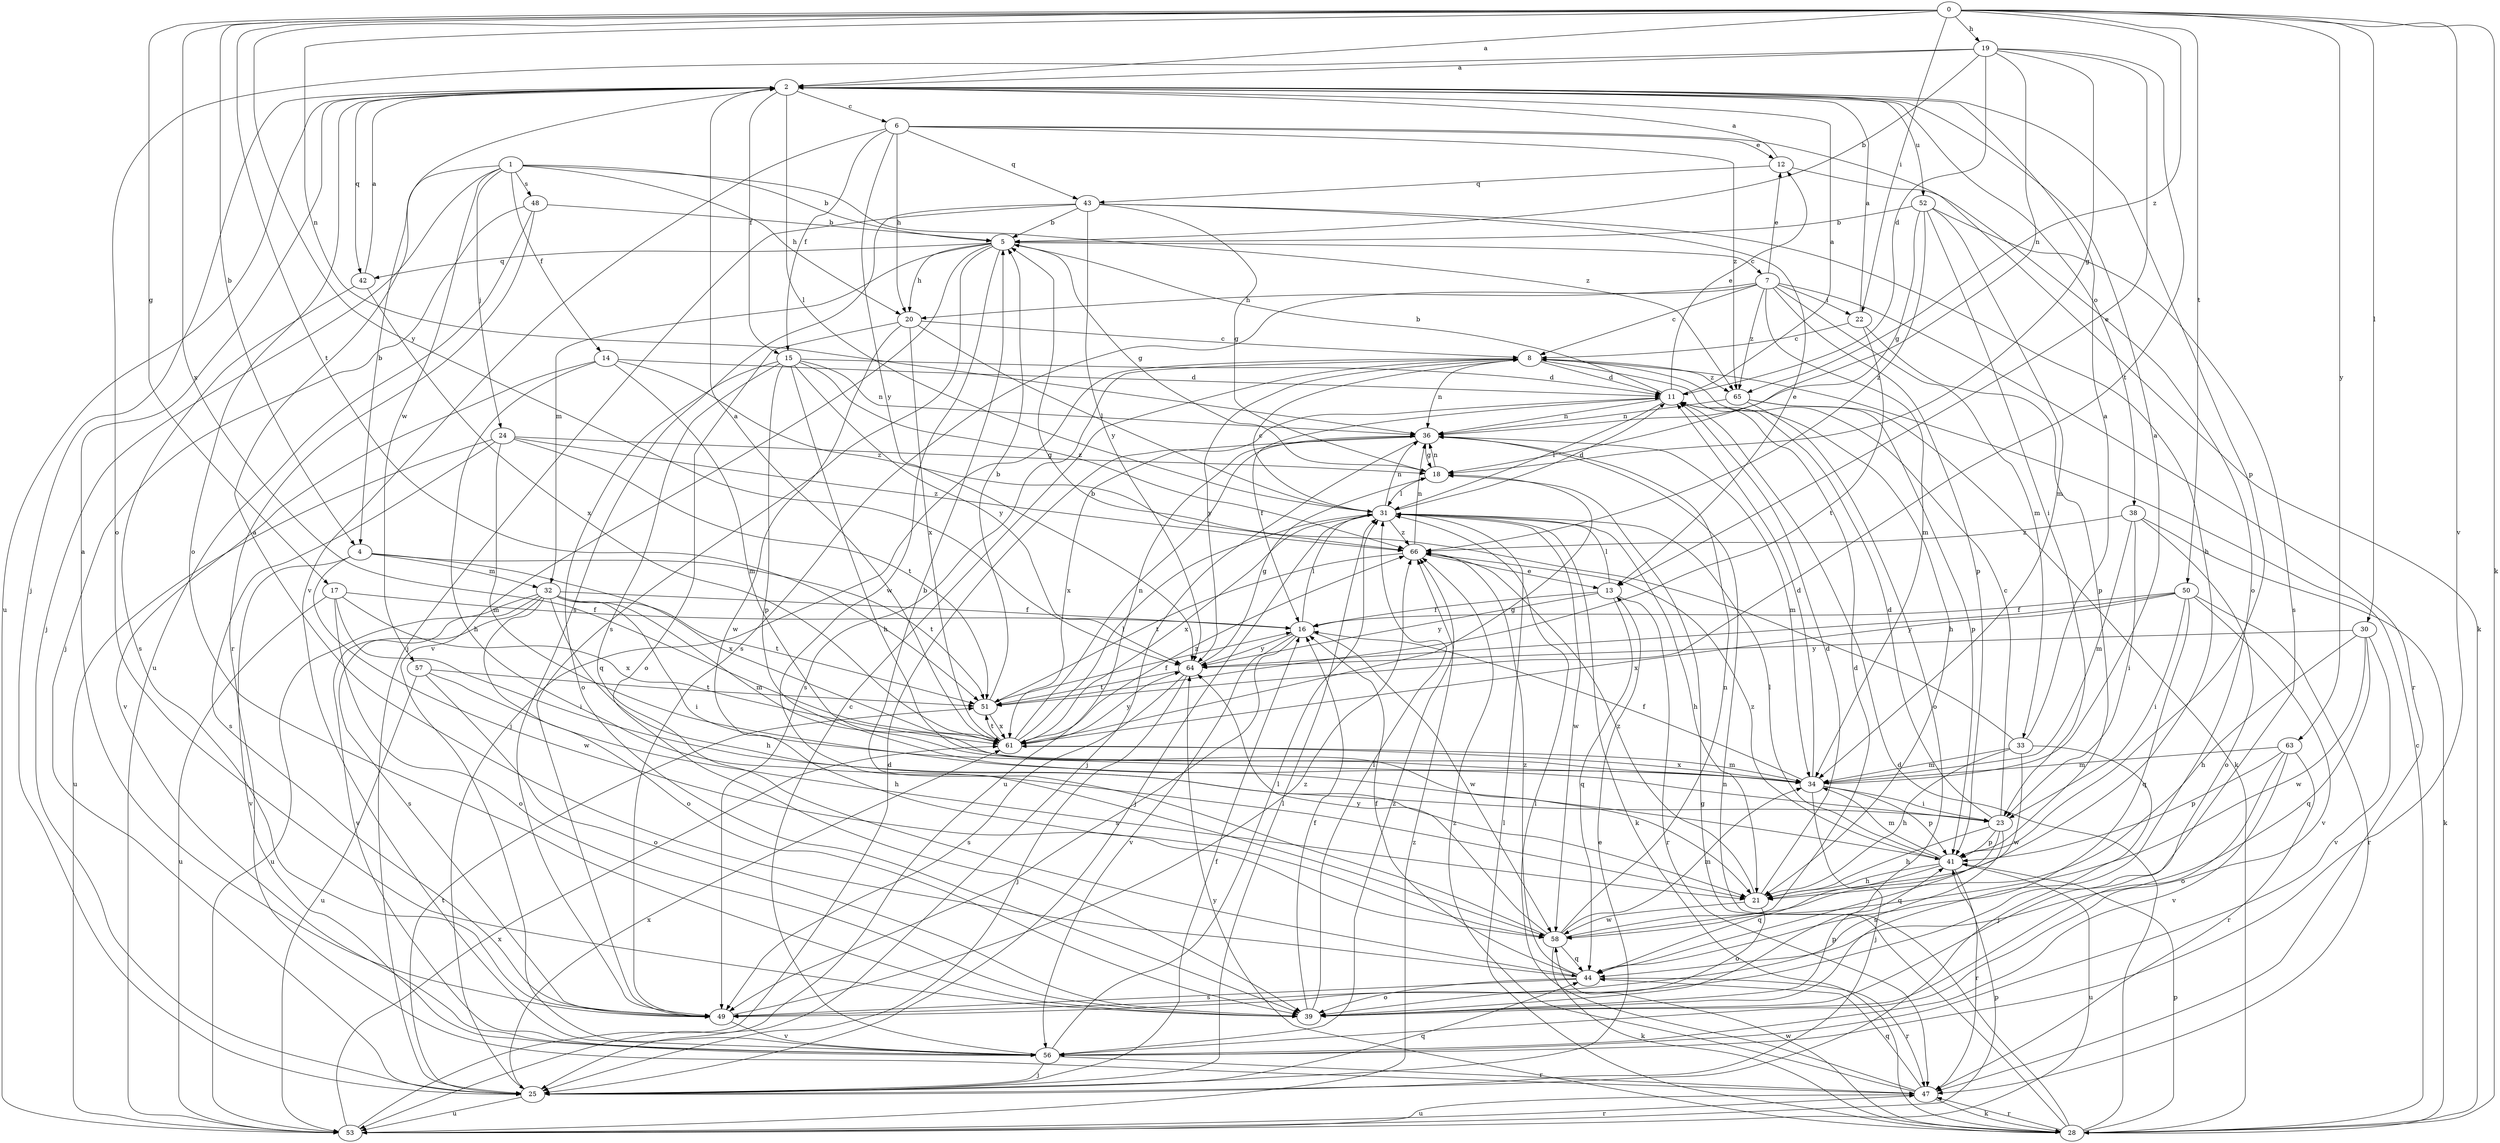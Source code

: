 strict digraph  {
0;
1;
2;
4;
5;
6;
7;
8;
11;
12;
13;
14;
15;
16;
17;
18;
19;
20;
21;
22;
23;
24;
25;
28;
30;
31;
32;
33;
34;
36;
38;
39;
41;
42;
43;
44;
47;
48;
49;
50;
51;
52;
53;
56;
57;
58;
61;
63;
64;
65;
66;
0 -> 2  [label=a];
0 -> 4  [label=b];
0 -> 17  [label=g];
0 -> 19  [label=h];
0 -> 22  [label=i];
0 -> 28  [label=k];
0 -> 30  [label=l];
0 -> 36  [label=n];
0 -> 50  [label=t];
0 -> 51  [label=t];
0 -> 56  [label=v];
0 -> 61  [label=x];
0 -> 63  [label=y];
0 -> 64  [label=y];
0 -> 65  [label=z];
1 -> 4  [label=b];
1 -> 5  [label=b];
1 -> 14  [label=f];
1 -> 20  [label=h];
1 -> 24  [label=j];
1 -> 25  [label=j];
1 -> 48  [label=s];
1 -> 57  [label=w];
1 -> 65  [label=z];
2 -> 6  [label=c];
2 -> 15  [label=f];
2 -> 25  [label=j];
2 -> 31  [label=l];
2 -> 38  [label=o];
2 -> 39  [label=o];
2 -> 41  [label=p];
2 -> 42  [label=q];
2 -> 52  [label=u];
2 -> 53  [label=u];
4 -> 32  [label=m];
4 -> 51  [label=t];
4 -> 56  [label=v];
4 -> 58  [label=w];
4 -> 61  [label=x];
5 -> 7  [label=c];
5 -> 18  [label=g];
5 -> 20  [label=h];
5 -> 32  [label=m];
5 -> 42  [label=q];
5 -> 49  [label=s];
5 -> 56  [label=v];
5 -> 58  [label=w];
6 -> 12  [label=e];
6 -> 15  [label=f];
6 -> 20  [label=h];
6 -> 28  [label=k];
6 -> 43  [label=q];
6 -> 56  [label=v];
6 -> 64  [label=y];
6 -> 65  [label=z];
7 -> 8  [label=c];
7 -> 12  [label=e];
7 -> 20  [label=h];
7 -> 22  [label=i];
7 -> 33  [label=m];
7 -> 34  [label=m];
7 -> 41  [label=p];
7 -> 47  [label=r];
7 -> 49  [label=s];
7 -> 65  [label=z];
8 -> 11  [label=d];
8 -> 21  [label=h];
8 -> 25  [label=j];
8 -> 36  [label=n];
8 -> 49  [label=s];
8 -> 64  [label=y];
8 -> 65  [label=z];
11 -> 2  [label=a];
11 -> 5  [label=b];
11 -> 12  [label=e];
11 -> 16  [label=f];
11 -> 31  [label=l];
11 -> 36  [label=n];
12 -> 2  [label=a];
12 -> 39  [label=o];
12 -> 43  [label=q];
13 -> 16  [label=f];
13 -> 31  [label=l];
13 -> 44  [label=q];
13 -> 47  [label=r];
13 -> 64  [label=y];
14 -> 11  [label=d];
14 -> 21  [label=h];
14 -> 34  [label=m];
14 -> 56  [label=v];
14 -> 66  [label=z];
15 -> 11  [label=d];
15 -> 21  [label=h];
15 -> 36  [label=n];
15 -> 39  [label=o];
15 -> 41  [label=p];
15 -> 44  [label=q];
15 -> 64  [label=y];
15 -> 66  [label=z];
16 -> 31  [label=l];
16 -> 49  [label=s];
16 -> 56  [label=v];
16 -> 58  [label=w];
16 -> 64  [label=y];
17 -> 16  [label=f];
17 -> 23  [label=i];
17 -> 39  [label=o];
17 -> 53  [label=u];
17 -> 61  [label=x];
18 -> 31  [label=l];
18 -> 36  [label=n];
19 -> 2  [label=a];
19 -> 5  [label=b];
19 -> 11  [label=d];
19 -> 13  [label=e];
19 -> 18  [label=g];
19 -> 36  [label=n];
19 -> 39  [label=o];
19 -> 51  [label=t];
20 -> 8  [label=c];
20 -> 31  [label=l];
20 -> 39  [label=o];
20 -> 58  [label=w];
20 -> 61  [label=x];
21 -> 11  [label=d];
21 -> 39  [label=o];
21 -> 58  [label=w];
21 -> 66  [label=z];
22 -> 2  [label=a];
22 -> 8  [label=c];
22 -> 41  [label=p];
22 -> 51  [label=t];
23 -> 8  [label=c];
23 -> 11  [label=d];
23 -> 21  [label=h];
23 -> 41  [label=p];
23 -> 44  [label=q];
23 -> 49  [label=s];
24 -> 18  [label=g];
24 -> 34  [label=m];
24 -> 49  [label=s];
24 -> 51  [label=t];
24 -> 53  [label=u];
24 -> 66  [label=z];
25 -> 13  [label=e];
25 -> 16  [label=f];
25 -> 31  [label=l];
25 -> 44  [label=q];
25 -> 51  [label=t];
25 -> 53  [label=u];
25 -> 61  [label=x];
28 -> 8  [label=c];
28 -> 11  [label=d];
28 -> 18  [label=g];
28 -> 31  [label=l];
28 -> 36  [label=n];
28 -> 41  [label=p];
28 -> 47  [label=r];
28 -> 58  [label=w];
28 -> 64  [label=y];
30 -> 21  [label=h];
30 -> 44  [label=q];
30 -> 56  [label=v];
30 -> 58  [label=w];
30 -> 64  [label=y];
31 -> 8  [label=c];
31 -> 11  [label=d];
31 -> 21  [label=h];
31 -> 25  [label=j];
31 -> 28  [label=k];
31 -> 36  [label=n];
31 -> 58  [label=w];
31 -> 61  [label=x];
31 -> 66  [label=z];
32 -> 16  [label=f];
32 -> 21  [label=h];
32 -> 23  [label=i];
32 -> 34  [label=m];
32 -> 39  [label=o];
32 -> 49  [label=s];
32 -> 51  [label=t];
32 -> 53  [label=u];
32 -> 56  [label=v];
33 -> 2  [label=a];
33 -> 5  [label=b];
33 -> 21  [label=h];
33 -> 25  [label=j];
33 -> 34  [label=m];
33 -> 58  [label=w];
34 -> 2  [label=a];
34 -> 11  [label=d];
34 -> 16  [label=f];
34 -> 23  [label=i];
34 -> 25  [label=j];
34 -> 41  [label=p];
34 -> 61  [label=x];
36 -> 18  [label=g];
36 -> 25  [label=j];
36 -> 34  [label=m];
36 -> 53  [label=u];
36 -> 61  [label=x];
38 -> 23  [label=i];
38 -> 28  [label=k];
38 -> 34  [label=m];
38 -> 39  [label=o];
38 -> 66  [label=z];
39 -> 16  [label=f];
39 -> 31  [label=l];
39 -> 41  [label=p];
41 -> 21  [label=h];
41 -> 31  [label=l];
41 -> 34  [label=m];
41 -> 44  [label=q];
41 -> 47  [label=r];
41 -> 53  [label=u];
41 -> 66  [label=z];
42 -> 2  [label=a];
42 -> 49  [label=s];
42 -> 61  [label=x];
43 -> 5  [label=b];
43 -> 13  [label=e];
43 -> 18  [label=g];
43 -> 21  [label=h];
43 -> 25  [label=j];
43 -> 49  [label=s];
43 -> 64  [label=y];
44 -> 2  [label=a];
44 -> 16  [label=f];
44 -> 39  [label=o];
44 -> 47  [label=r];
44 -> 49  [label=s];
44 -> 66  [label=z];
47 -> 28  [label=k];
47 -> 31  [label=l];
47 -> 44  [label=q];
47 -> 53  [label=u];
47 -> 66  [label=z];
48 -> 5  [label=b];
48 -> 25  [label=j];
48 -> 47  [label=r];
48 -> 53  [label=u];
49 -> 2  [label=a];
49 -> 56  [label=v];
49 -> 66  [label=z];
50 -> 16  [label=f];
50 -> 23  [label=i];
50 -> 44  [label=q];
50 -> 47  [label=r];
50 -> 56  [label=v];
50 -> 61  [label=x];
50 -> 64  [label=y];
51 -> 5  [label=b];
51 -> 16  [label=f];
51 -> 61  [label=x];
52 -> 5  [label=b];
52 -> 18  [label=g];
52 -> 23  [label=i];
52 -> 34  [label=m];
52 -> 49  [label=s];
52 -> 66  [label=z];
53 -> 11  [label=d];
53 -> 41  [label=p];
53 -> 47  [label=r];
53 -> 61  [label=x];
53 -> 66  [label=z];
56 -> 8  [label=c];
56 -> 25  [label=j];
56 -> 31  [label=l];
56 -> 47  [label=r];
56 -> 66  [label=z];
57 -> 21  [label=h];
57 -> 39  [label=o];
57 -> 51  [label=t];
57 -> 53  [label=u];
58 -> 5  [label=b];
58 -> 11  [label=d];
58 -> 28  [label=k];
58 -> 34  [label=m];
58 -> 36  [label=n];
58 -> 44  [label=q];
58 -> 64  [label=y];
61 -> 2  [label=a];
61 -> 18  [label=g];
61 -> 31  [label=l];
61 -> 34  [label=m];
61 -> 36  [label=n];
61 -> 51  [label=t];
61 -> 64  [label=y];
61 -> 66  [label=z];
63 -> 34  [label=m];
63 -> 39  [label=o];
63 -> 41  [label=p];
63 -> 47  [label=r];
63 -> 56  [label=v];
64 -> 18  [label=g];
64 -> 25  [label=j];
64 -> 49  [label=s];
64 -> 51  [label=t];
65 -> 28  [label=k];
65 -> 36  [label=n];
65 -> 39  [label=o];
65 -> 41  [label=p];
66 -> 13  [label=e];
66 -> 36  [label=n];
66 -> 51  [label=t];
}
